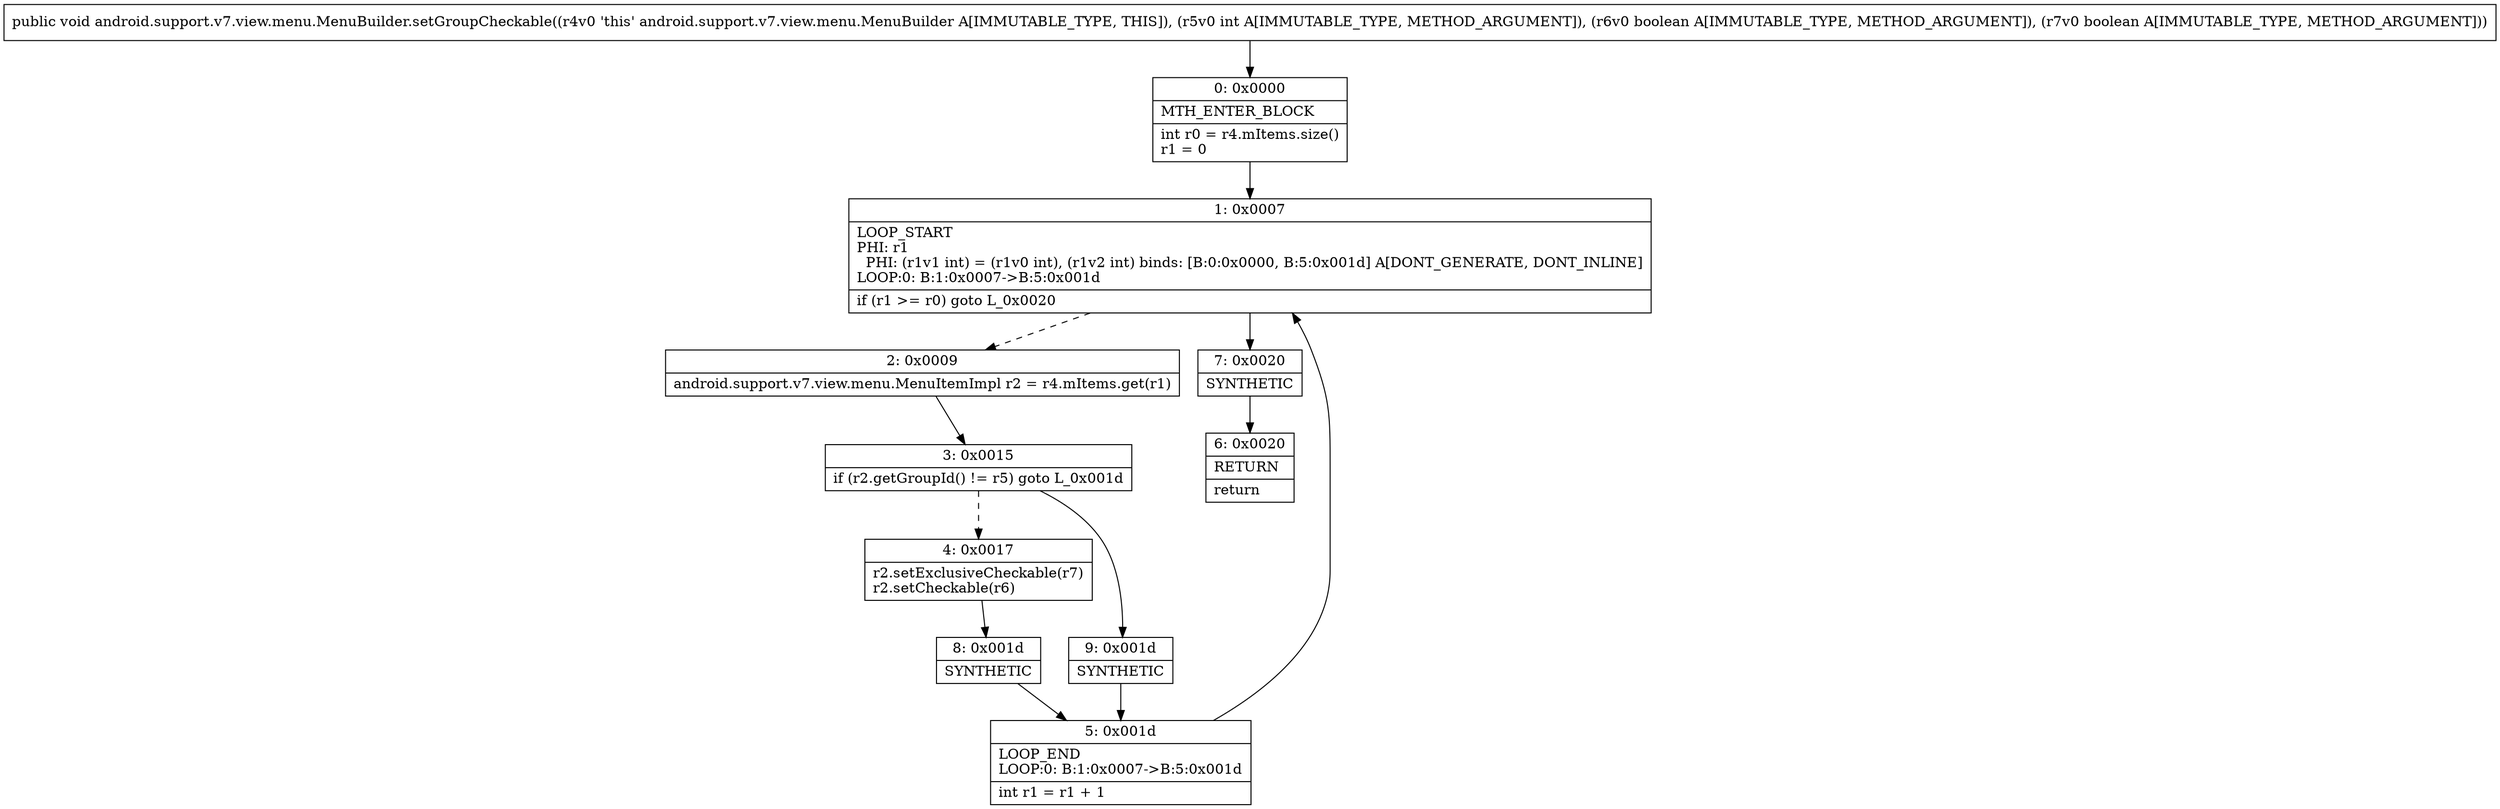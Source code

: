 digraph "CFG forandroid.support.v7.view.menu.MenuBuilder.setGroupCheckable(IZZ)V" {
Node_0 [shape=record,label="{0\:\ 0x0000|MTH_ENTER_BLOCK\l|int r0 = r4.mItems.size()\lr1 = 0\l}"];
Node_1 [shape=record,label="{1\:\ 0x0007|LOOP_START\lPHI: r1 \l  PHI: (r1v1 int) = (r1v0 int), (r1v2 int) binds: [B:0:0x0000, B:5:0x001d] A[DONT_GENERATE, DONT_INLINE]\lLOOP:0: B:1:0x0007\-\>B:5:0x001d\l|if (r1 \>= r0) goto L_0x0020\l}"];
Node_2 [shape=record,label="{2\:\ 0x0009|android.support.v7.view.menu.MenuItemImpl r2 = r4.mItems.get(r1)\l}"];
Node_3 [shape=record,label="{3\:\ 0x0015|if (r2.getGroupId() != r5) goto L_0x001d\l}"];
Node_4 [shape=record,label="{4\:\ 0x0017|r2.setExclusiveCheckable(r7)\lr2.setCheckable(r6)\l}"];
Node_5 [shape=record,label="{5\:\ 0x001d|LOOP_END\lLOOP:0: B:1:0x0007\-\>B:5:0x001d\l|int r1 = r1 + 1\l}"];
Node_6 [shape=record,label="{6\:\ 0x0020|RETURN\l|return\l}"];
Node_7 [shape=record,label="{7\:\ 0x0020|SYNTHETIC\l}"];
Node_8 [shape=record,label="{8\:\ 0x001d|SYNTHETIC\l}"];
Node_9 [shape=record,label="{9\:\ 0x001d|SYNTHETIC\l}"];
MethodNode[shape=record,label="{public void android.support.v7.view.menu.MenuBuilder.setGroupCheckable((r4v0 'this' android.support.v7.view.menu.MenuBuilder A[IMMUTABLE_TYPE, THIS]), (r5v0 int A[IMMUTABLE_TYPE, METHOD_ARGUMENT]), (r6v0 boolean A[IMMUTABLE_TYPE, METHOD_ARGUMENT]), (r7v0 boolean A[IMMUTABLE_TYPE, METHOD_ARGUMENT])) }"];
MethodNode -> Node_0;
Node_0 -> Node_1;
Node_1 -> Node_2[style=dashed];
Node_1 -> Node_7;
Node_2 -> Node_3;
Node_3 -> Node_4[style=dashed];
Node_3 -> Node_9;
Node_4 -> Node_8;
Node_5 -> Node_1;
Node_7 -> Node_6;
Node_8 -> Node_5;
Node_9 -> Node_5;
}

